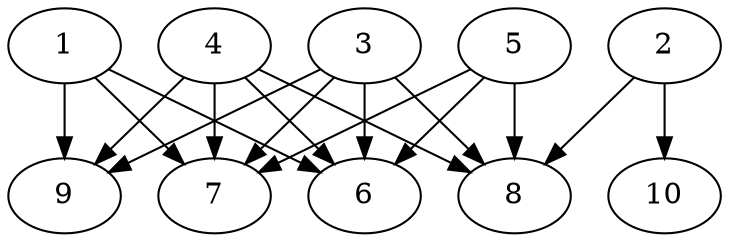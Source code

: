 // DAG automatically generated by daggen at Tue Jul 18 11:30:58 2017
// ./daggen --dot -n 10 --fat 0.8 --regular 0.8 --density 0.8 --jump 4 
digraph G {
  1 [size="755800888822", alpha="0.00"]
  1 -> 6 [size ="679477248"]
  1 -> 7 [size ="679477248"]
  1 -> 9 [size ="679477248"]
  2 [size="42418425247", alpha="0.03"]
  2 -> 8 [size ="838860800"]
  2 -> 10 [size ="838860800"]
  3 [size="368293445632", alpha="0.02"]
  3 -> 6 [size ="411041792"]
  3 -> 7 [size ="411041792"]
  3 -> 8 [size ="411041792"]
  3 -> 9 [size ="411041792"]
  4 [size="8431271664", alpha="0.14"]
  4 -> 6 [size ="134217728"]
  4 -> 7 [size ="134217728"]
  4 -> 8 [size ="134217728"]
  4 -> 9 [size ="134217728"]
  5 [size="782757789696", alpha="0.06"]
  5 -> 6 [size ="679477248"]
  5 -> 7 [size ="679477248"]
  5 -> 8 [size ="679477248"]
  6 [size="8589934592", alpha="0.00"]
  7 [size="549755813888", alpha="0.05"]
  8 [size="311813811140", alpha="0.10"]
  9 [size="421381406835", alpha="0.15"]
  10 [size="1945200122", alpha="0.12"]
}

